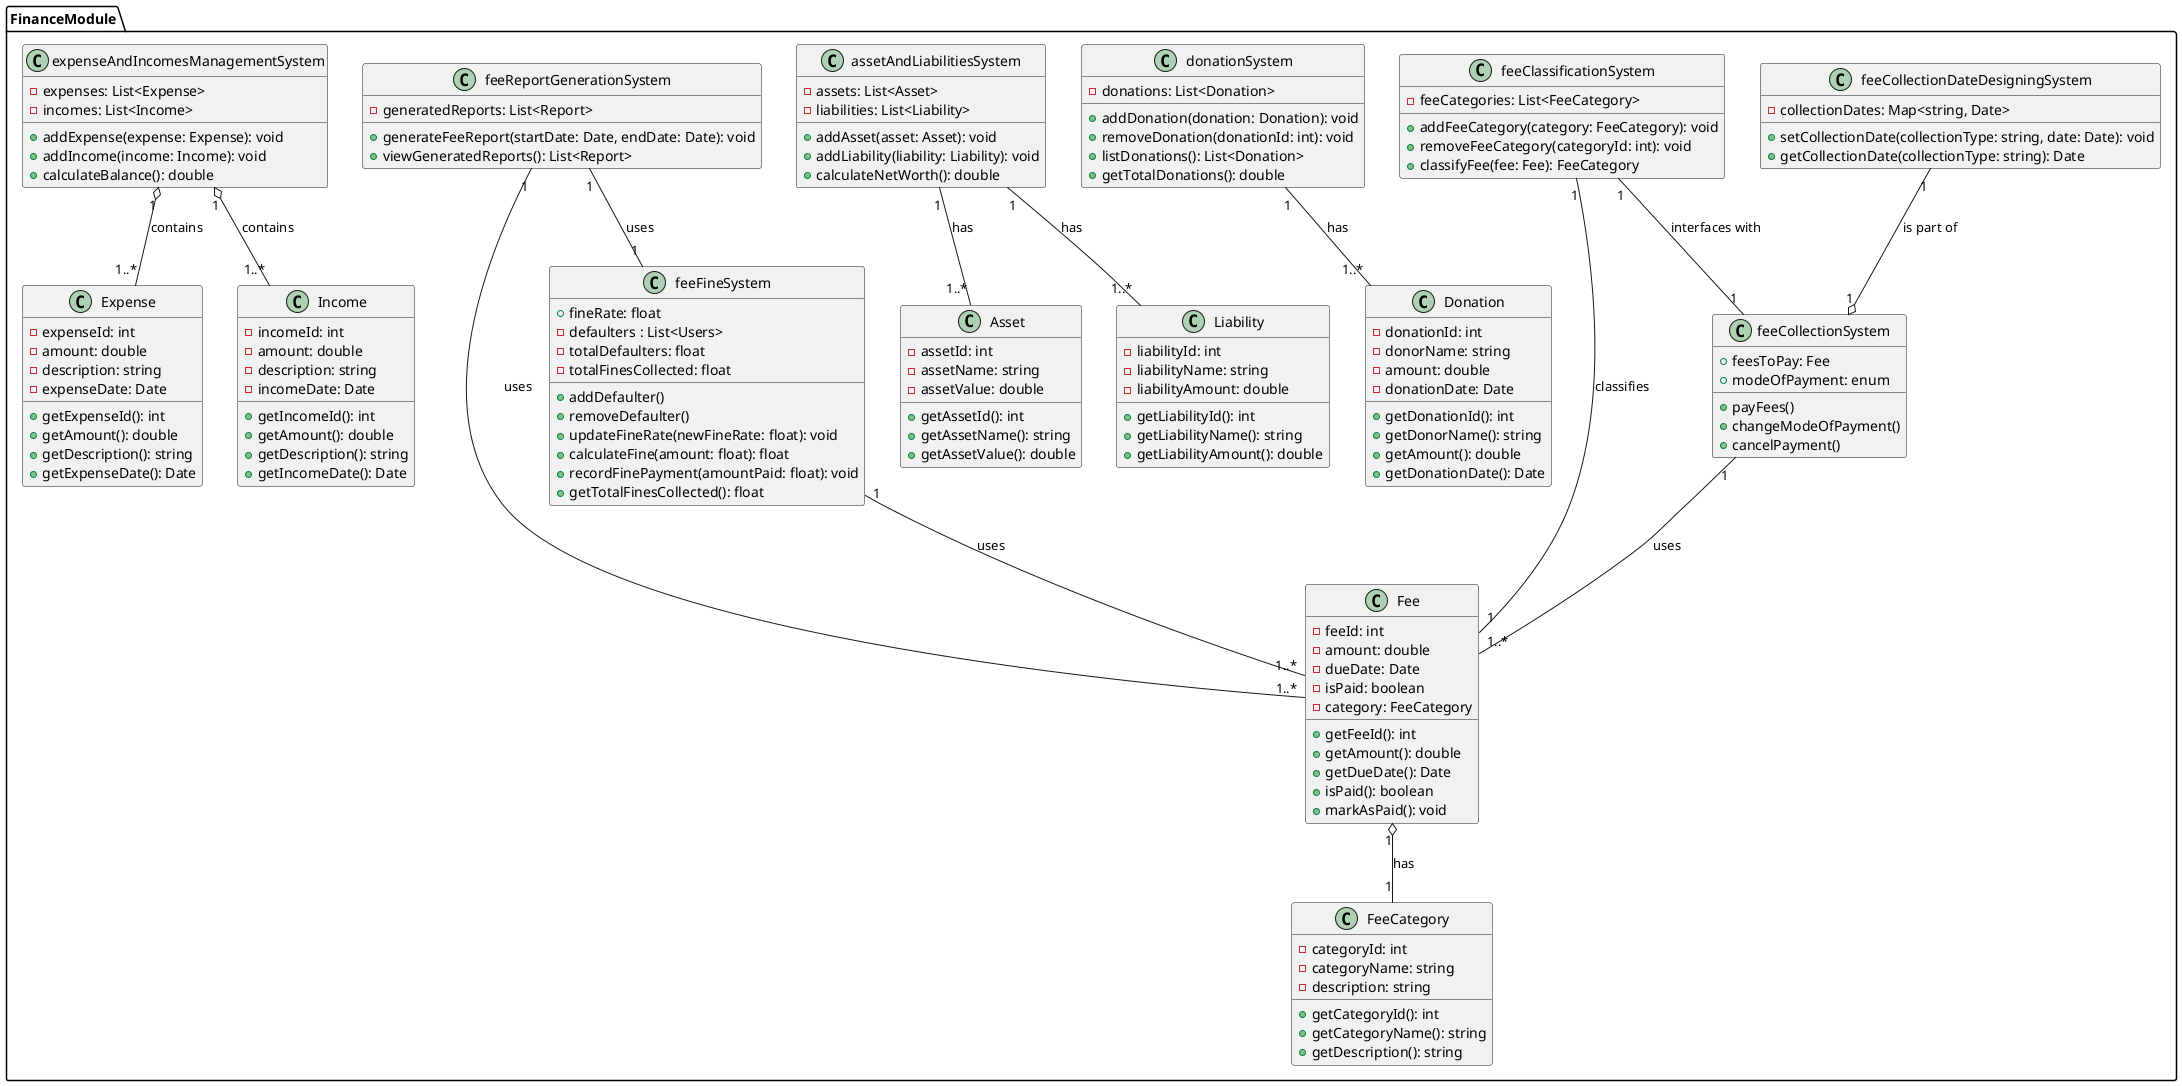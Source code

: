 @startuml finance
package FinanceModule {
	class Fee {
		- feeId: int
		- amount: double
		- dueDate: Date
		- isPaid: boolean
		- category: FeeCategory

		+ getFeeId(): int
		+ getAmount(): double
		+ getDueDate(): Date
		+ isPaid(): boolean
		+ markAsPaid(): void
	}

	class FeeCategory {
		- categoryId: int
		- categoryName: string
		- description: string
		+ getCategoryId(): int
		+ getCategoryName(): string
		+ getDescription(): string
	}

	class feeClassificationSystem {
		- feeCategories: List<FeeCategory>
		+ addFeeCategory(category: FeeCategory): void
		+ removeFeeCategory(categoryId: int): void
		+ classifyFee(fee: Fee): FeeCategory
	}

	class feeCollectionDateDesigningSystem {
		- collectionDates: Map<string, Date>
		+ setCollectionDate(collectionType: string, date: Date): void
		+ getCollectionDate(collectionType: string): Date
	}

	class feeCollectionSystem {
		+ feesToPay: Fee
		+ modeOfPayment: enum
		
		+ payFees()
		+ changeModeOfPayment()
		+ cancelPayment()
	}

	class feeFineSystem {
		+ fineRate: float
		- defaulters : List<Users>
		- totalDefaulters: float
		- totalFinesCollected: float
		
		+ addDefaulter()
		+ removeDefaulter()
		+ updateFineRate(newFineRate: float): void
		+ calculateFine(amount: float): float
		+ recordFinePayment(amountPaid: float): void
		+ getTotalFinesCollected(): float
	}

	class donationSystem {
		- donations: List<Donation>
		+ addDonation(donation: Donation): void
		+ removeDonation(donationId: int): void
		+ listDonations(): List<Donation>
		+ getTotalDonations(): double
	}

	class Donation {
		- donationId: int
		- donorName: string
		- amount: double
		- donationDate: Date
		+ getDonationId(): int
		+ getDonorName(): string
		+ getAmount(): double
		+ getDonationDate(): Date
	}

	class assetAndLiabilitiesSystem {
		- assets: List<Asset>
		- liabilities: List<Liability>
		+ addAsset(asset: Asset): void
		+ addLiability(liability: Liability): void
		+ calculateNetWorth(): double
	}

	class Asset {
		- assetId: int
		- assetName: string
		- assetValue: double
		+ getAssetId(): int
		+ getAssetName(): string
		+ getAssetValue(): double
	}

	class Liability {
		- liabilityId: int
		- liabilityName: string
		- liabilityAmount: double
		+ getLiabilityId(): int
		+ getLiabilityName(): string
		+ getLiabilityAmount(): double
	}

	class feeReportGenerationSystem {
		- generatedReports: List<Report>
		'Should the reports go to the database, or should they rest with the system?: Can do that it goes to the cache and everytime the generatedReports is invoked, it fetches the data into this variable'

		+ generateFeeReport(startDate: Date, endDate: Date): void
		+ viewGeneratedReports(): List<Report>
	}

	class expenseAndIncomesManagementSystem {
		- expenses: List<Expense>
		- incomes: List<Income>
		+ addExpense(expense: Expense): void
		+ addIncome(income: Income): void
		+ calculateBalance(): double
	}

	class Expense {
		- expenseId: int
		- amount: double
		- description: string
		- expenseDate: Date

		+ getExpenseId(): int
		+ getAmount(): double
		+ getDescription(): string
		+ getExpenseDate(): Date
	}

	class Income {
		- incomeId: int
		- amount: double
		- description: string
		- incomeDate: Date

		+ getIncomeId(): int
		+ getAmount(): double
		+ getDescription(): string
		+ getIncomeDate(): Date
	}

	expenseAndIncomesManagementSystem "1" o-- "1..*" Income: contains
	expenseAndIncomesManagementSystem "1" o-- "1..*" Expense: contains
	feeCollectionSystem "1" -- "1..*" Fee: uses
	Fee "1" o-- "1" FeeCategory: has
	donationSystem "1" -- "1..*" Donation: has
	assetAndLiabilitiesSystem "1" -- "1..*" Asset: has
	assetAndLiabilitiesSystem "1" -- "1..*" Liability: has
	feeFineSystem "1" -- "1..*" Fee: uses
	feeCollectionDateDesigningSystem "1" --o "1" feeCollectionSystem: is part of
	feeClassificationSystem "1" -- "1" Fee: classifies
	feeReportGenerationSystem "1" -- "1..*" Fee: uses
	feeReportGenerationSystem "1" -- "1" feeFineSystem: uses
	feeClassificationSystem "1" -- "1" feeCollectionSystem: interfaces with

}

@enduml